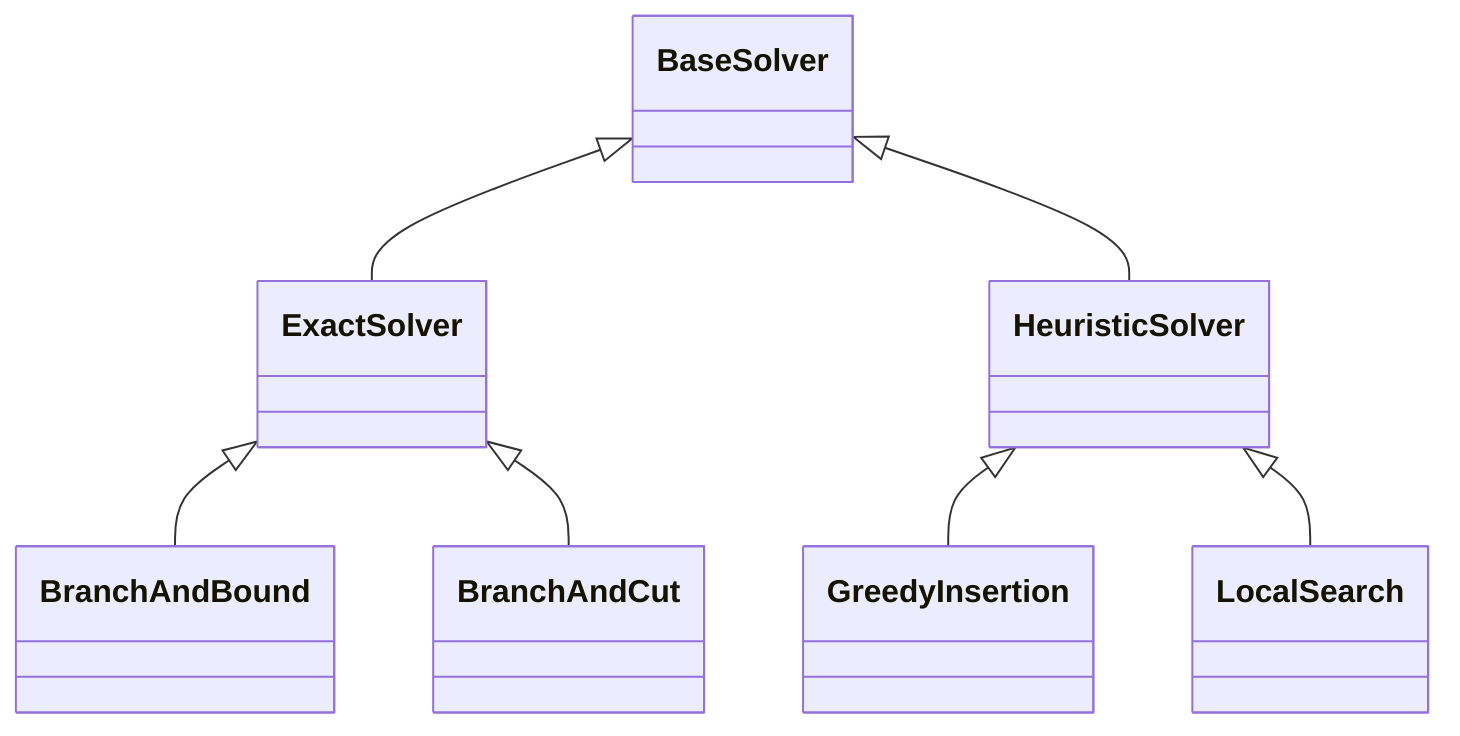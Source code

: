 classDiagram
    BaseSolver <|-- ExactSolver
    BaseSolver <|-- HeuristicSolver
    ExactSolver <|-- BranchAndBound
    ExactSolver <|-- BranchAndCut
    HeuristicSolver <|-- GreedyInsertion
    HeuristicSolver <|-- LocalSearch